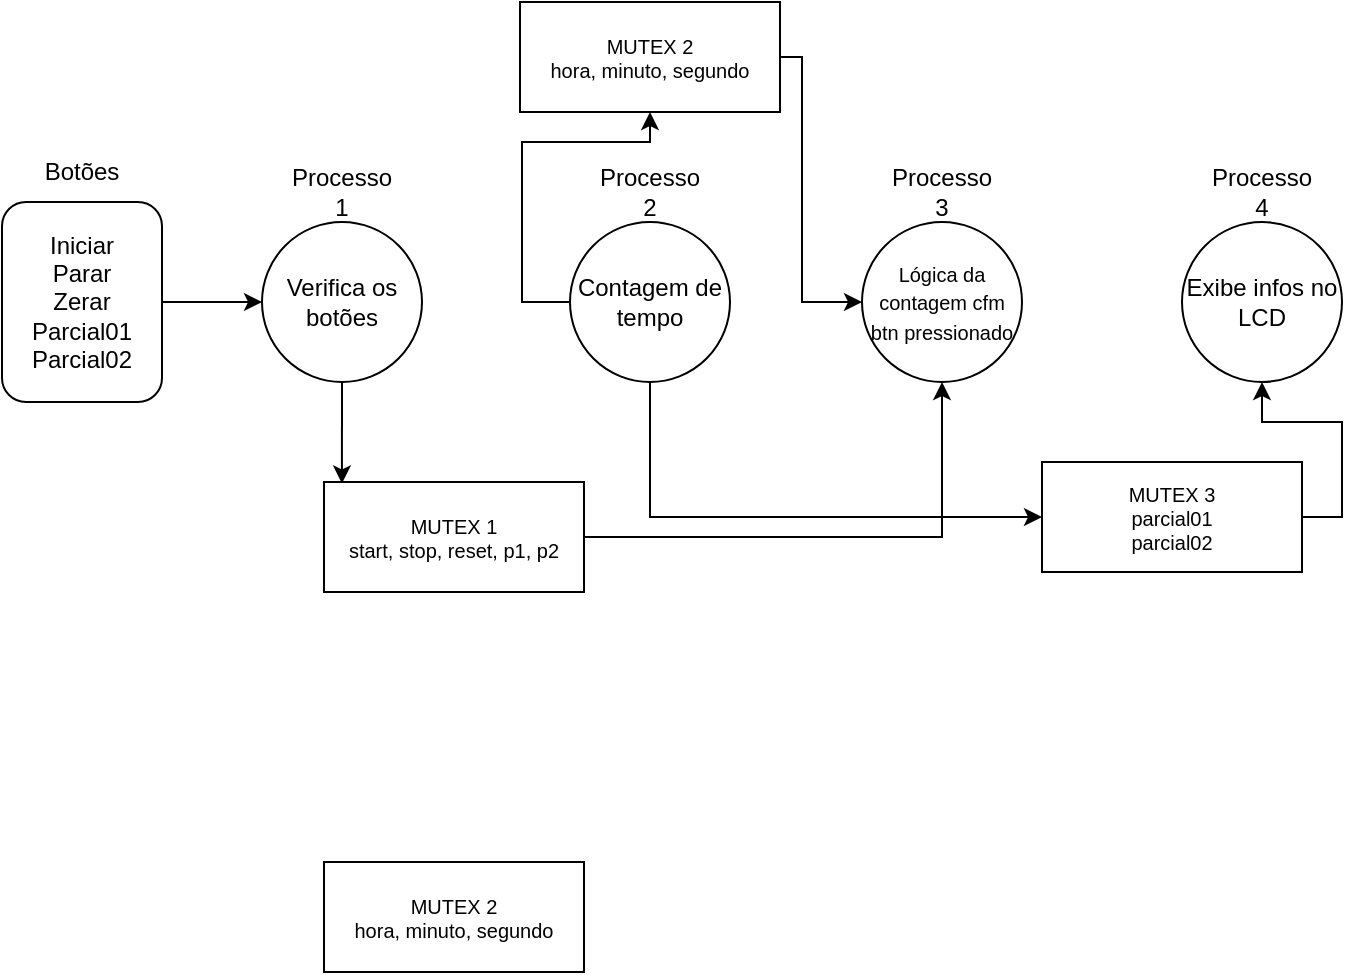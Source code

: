 <mxfile version="20.8.23" type="github">
  <diagram name="Página-1" id="y8CgLz8XZi91s6QwMae2">
    <mxGraphModel dx="1185" dy="453" grid="1" gridSize="10" guides="1" tooltips="1" connect="1" arrows="1" fold="1" page="1" pageScale="1" pageWidth="827" pageHeight="1169" math="0" shadow="0">
      <root>
        <mxCell id="0" />
        <mxCell id="1" parent="0" />
        <mxCell id="1lMNCqIfrnsWq8C6H22M-14" style="edgeStyle=orthogonalEdgeStyle;rounded=0;orthogonalLoop=1;jettySize=auto;html=1;entryX=0.069;entryY=0.013;entryDx=0;entryDy=0;entryPerimeter=0;fontSize=10;" edge="1" parent="1" source="1lMNCqIfrnsWq8C6H22M-1" target="1lMNCqIfrnsWq8C6H22M-13">
          <mxGeometry relative="1" as="geometry" />
        </mxCell>
        <mxCell id="1lMNCqIfrnsWq8C6H22M-1" value="Verifica os botões" style="ellipse;whiteSpace=wrap;html=1;aspect=fixed;" vertex="1" parent="1">
          <mxGeometry x="170" y="330" width="80" height="80" as="geometry" />
        </mxCell>
        <mxCell id="1lMNCqIfrnsWq8C6H22M-2" value="Processo 1" style="text;html=1;strokeColor=none;fillColor=none;align=center;verticalAlign=middle;whiteSpace=wrap;rounded=0;" vertex="1" parent="1">
          <mxGeometry x="180" y="300" width="60" height="30" as="geometry" />
        </mxCell>
        <mxCell id="1lMNCqIfrnsWq8C6H22M-17" style="edgeStyle=orthogonalEdgeStyle;rounded=0;orthogonalLoop=1;jettySize=auto;html=1;entryX=0.5;entryY=1;entryDx=0;entryDy=0;fontSize=10;" edge="1" parent="1" source="1lMNCqIfrnsWq8C6H22M-3" target="1lMNCqIfrnsWq8C6H22M-16">
          <mxGeometry relative="1" as="geometry">
            <Array as="points">
              <mxPoint x="300" y="370" />
              <mxPoint x="300" y="290" />
              <mxPoint x="364" y="290" />
            </Array>
          </mxGeometry>
        </mxCell>
        <mxCell id="1lMNCqIfrnsWq8C6H22M-22" style="edgeStyle=orthogonalEdgeStyle;rounded=0;orthogonalLoop=1;jettySize=auto;html=1;entryX=0;entryY=0.5;entryDx=0;entryDy=0;fontSize=10;exitX=0.5;exitY=1;exitDx=0;exitDy=0;" edge="1" parent="1" source="1lMNCqIfrnsWq8C6H22M-3" target="1lMNCqIfrnsWq8C6H22M-21">
          <mxGeometry relative="1" as="geometry">
            <Array as="points">
              <mxPoint x="364" y="478" />
            </Array>
          </mxGeometry>
        </mxCell>
        <mxCell id="1lMNCqIfrnsWq8C6H22M-3" value="Contagem de tempo" style="ellipse;whiteSpace=wrap;html=1;aspect=fixed;" vertex="1" parent="1">
          <mxGeometry x="324" y="330" width="80" height="80" as="geometry" />
        </mxCell>
        <mxCell id="1lMNCqIfrnsWq8C6H22M-4" value="Processo 2" style="text;html=1;strokeColor=none;fillColor=none;align=center;verticalAlign=middle;whiteSpace=wrap;rounded=0;" vertex="1" parent="1">
          <mxGeometry x="334" y="300" width="60" height="30" as="geometry" />
        </mxCell>
        <mxCell id="1lMNCqIfrnsWq8C6H22M-5" value="Exibe infos no LCD" style="ellipse;whiteSpace=wrap;html=1;aspect=fixed;" vertex="1" parent="1">
          <mxGeometry x="630" y="330" width="80" height="80" as="geometry" />
        </mxCell>
        <mxCell id="1lMNCqIfrnsWq8C6H22M-6" value="Processo 4" style="text;html=1;strokeColor=none;fillColor=none;align=center;verticalAlign=middle;whiteSpace=wrap;rounded=0;" vertex="1" parent="1">
          <mxGeometry x="640" y="300" width="60" height="30" as="geometry" />
        </mxCell>
        <mxCell id="1lMNCqIfrnsWq8C6H22M-10" style="edgeStyle=orthogonalEdgeStyle;rounded=0;orthogonalLoop=1;jettySize=auto;html=1;" edge="1" parent="1" source="1lMNCqIfrnsWq8C6H22M-8" target="1lMNCqIfrnsWq8C6H22M-1">
          <mxGeometry relative="1" as="geometry" />
        </mxCell>
        <mxCell id="1lMNCqIfrnsWq8C6H22M-8" value="Iniciar&lt;br style=&quot;border-color: var(--border-color);&quot;&gt;Parar&lt;br style=&quot;border-color: var(--border-color);&quot;&gt;Zerar&lt;br style=&quot;border-color: var(--border-color);&quot;&gt;Parcial01&lt;br style=&quot;border-color: var(--border-color);&quot;&gt;Parcial02" style="rounded=1;whiteSpace=wrap;html=1;" vertex="1" parent="1">
          <mxGeometry x="40" y="320" width="80" height="100" as="geometry" />
        </mxCell>
        <mxCell id="1lMNCqIfrnsWq8C6H22M-9" value="Botões" style="text;html=1;strokeColor=none;fillColor=none;align=center;verticalAlign=middle;whiteSpace=wrap;rounded=0;" vertex="1" parent="1">
          <mxGeometry x="50" y="290" width="60" height="30" as="geometry" />
        </mxCell>
        <mxCell id="1lMNCqIfrnsWq8C6H22M-11" value="&lt;font style=&quot;font-size: 10px;&quot;&gt;Lógica da contagem cfm btn pressionado&lt;/font&gt;" style="ellipse;whiteSpace=wrap;html=1;aspect=fixed;" vertex="1" parent="1">
          <mxGeometry x="470" y="330" width="80" height="80" as="geometry" />
        </mxCell>
        <mxCell id="1lMNCqIfrnsWq8C6H22M-12" value="Processo 3" style="text;html=1;strokeColor=none;fillColor=none;align=center;verticalAlign=middle;whiteSpace=wrap;rounded=0;" vertex="1" parent="1">
          <mxGeometry x="480" y="300" width="60" height="30" as="geometry" />
        </mxCell>
        <mxCell id="1lMNCqIfrnsWq8C6H22M-15" style="edgeStyle=orthogonalEdgeStyle;rounded=0;orthogonalLoop=1;jettySize=auto;html=1;exitX=1;exitY=0.5;exitDx=0;exitDy=0;entryX=0.5;entryY=1;entryDx=0;entryDy=0;fontSize=10;" edge="1" parent="1" source="1lMNCqIfrnsWq8C6H22M-13" target="1lMNCqIfrnsWq8C6H22M-11">
          <mxGeometry relative="1" as="geometry" />
        </mxCell>
        <mxCell id="1lMNCqIfrnsWq8C6H22M-13" value="MUTEX 1&lt;br&gt;start, stop, reset, p1, p2" style="shape=rect;html=1;whiteSpace=wrap;align=center;fontSize=10;" vertex="1" parent="1">
          <mxGeometry x="201" y="460" width="130" height="55" as="geometry" />
        </mxCell>
        <mxCell id="1lMNCqIfrnsWq8C6H22M-18" style="edgeStyle=orthogonalEdgeStyle;rounded=0;orthogonalLoop=1;jettySize=auto;html=1;entryX=0;entryY=0.5;entryDx=0;entryDy=0;fontSize=10;" edge="1" parent="1" source="1lMNCqIfrnsWq8C6H22M-16" target="1lMNCqIfrnsWq8C6H22M-11">
          <mxGeometry relative="1" as="geometry">
            <Array as="points">
              <mxPoint x="440" y="248" />
              <mxPoint x="440" y="370" />
            </Array>
          </mxGeometry>
        </mxCell>
        <mxCell id="1lMNCqIfrnsWq8C6H22M-16" value="MUTEX 2&lt;br&gt;hora, minuto, segundo" style="shape=rect;html=1;whiteSpace=wrap;align=center;fontSize=10;" vertex="1" parent="1">
          <mxGeometry x="299" y="220" width="130" height="55" as="geometry" />
        </mxCell>
        <mxCell id="1lMNCqIfrnsWq8C6H22M-19" value="MUTEX 2&lt;br&gt;hora, minuto, segundo" style="shape=rect;html=1;whiteSpace=wrap;align=center;fontSize=10;" vertex="1" parent="1">
          <mxGeometry x="201" y="650" width="130" height="55" as="geometry" />
        </mxCell>
        <mxCell id="1lMNCqIfrnsWq8C6H22M-23" style="edgeStyle=orthogonalEdgeStyle;rounded=0;orthogonalLoop=1;jettySize=auto;html=1;exitX=1;exitY=0.5;exitDx=0;exitDy=0;entryX=0.5;entryY=1;entryDx=0;entryDy=0;fontSize=10;" edge="1" parent="1" source="1lMNCqIfrnsWq8C6H22M-21" target="1lMNCqIfrnsWq8C6H22M-5">
          <mxGeometry relative="1" as="geometry" />
        </mxCell>
        <mxCell id="1lMNCqIfrnsWq8C6H22M-21" value="MUTEX 3&lt;br&gt;parcial01&lt;br&gt;parcial02" style="shape=rect;html=1;whiteSpace=wrap;align=center;fontSize=10;" vertex="1" parent="1">
          <mxGeometry x="560" y="450" width="130" height="55" as="geometry" />
        </mxCell>
      </root>
    </mxGraphModel>
  </diagram>
</mxfile>
